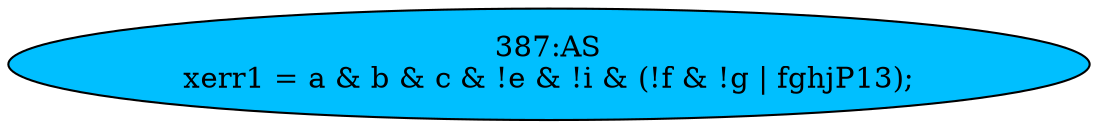 strict digraph "" {
	node [label="\N"];
	"387:AS"	 [ast="<pyverilog.vparser.ast.Assign object at 0x7f14cededd50>",
		def_var="['xerr1']",
		fillcolor=deepskyblue,
		label="387:AS
xerr1 = a & b & c & !e & !i & (!f & !g | fghjP13);",
		statements="[]",
		style=filled,
		typ=Assign,
		use_var="['a', 'b', 'c', 'e', 'i', 'f', 'g', 'fghjP13']"];
}
